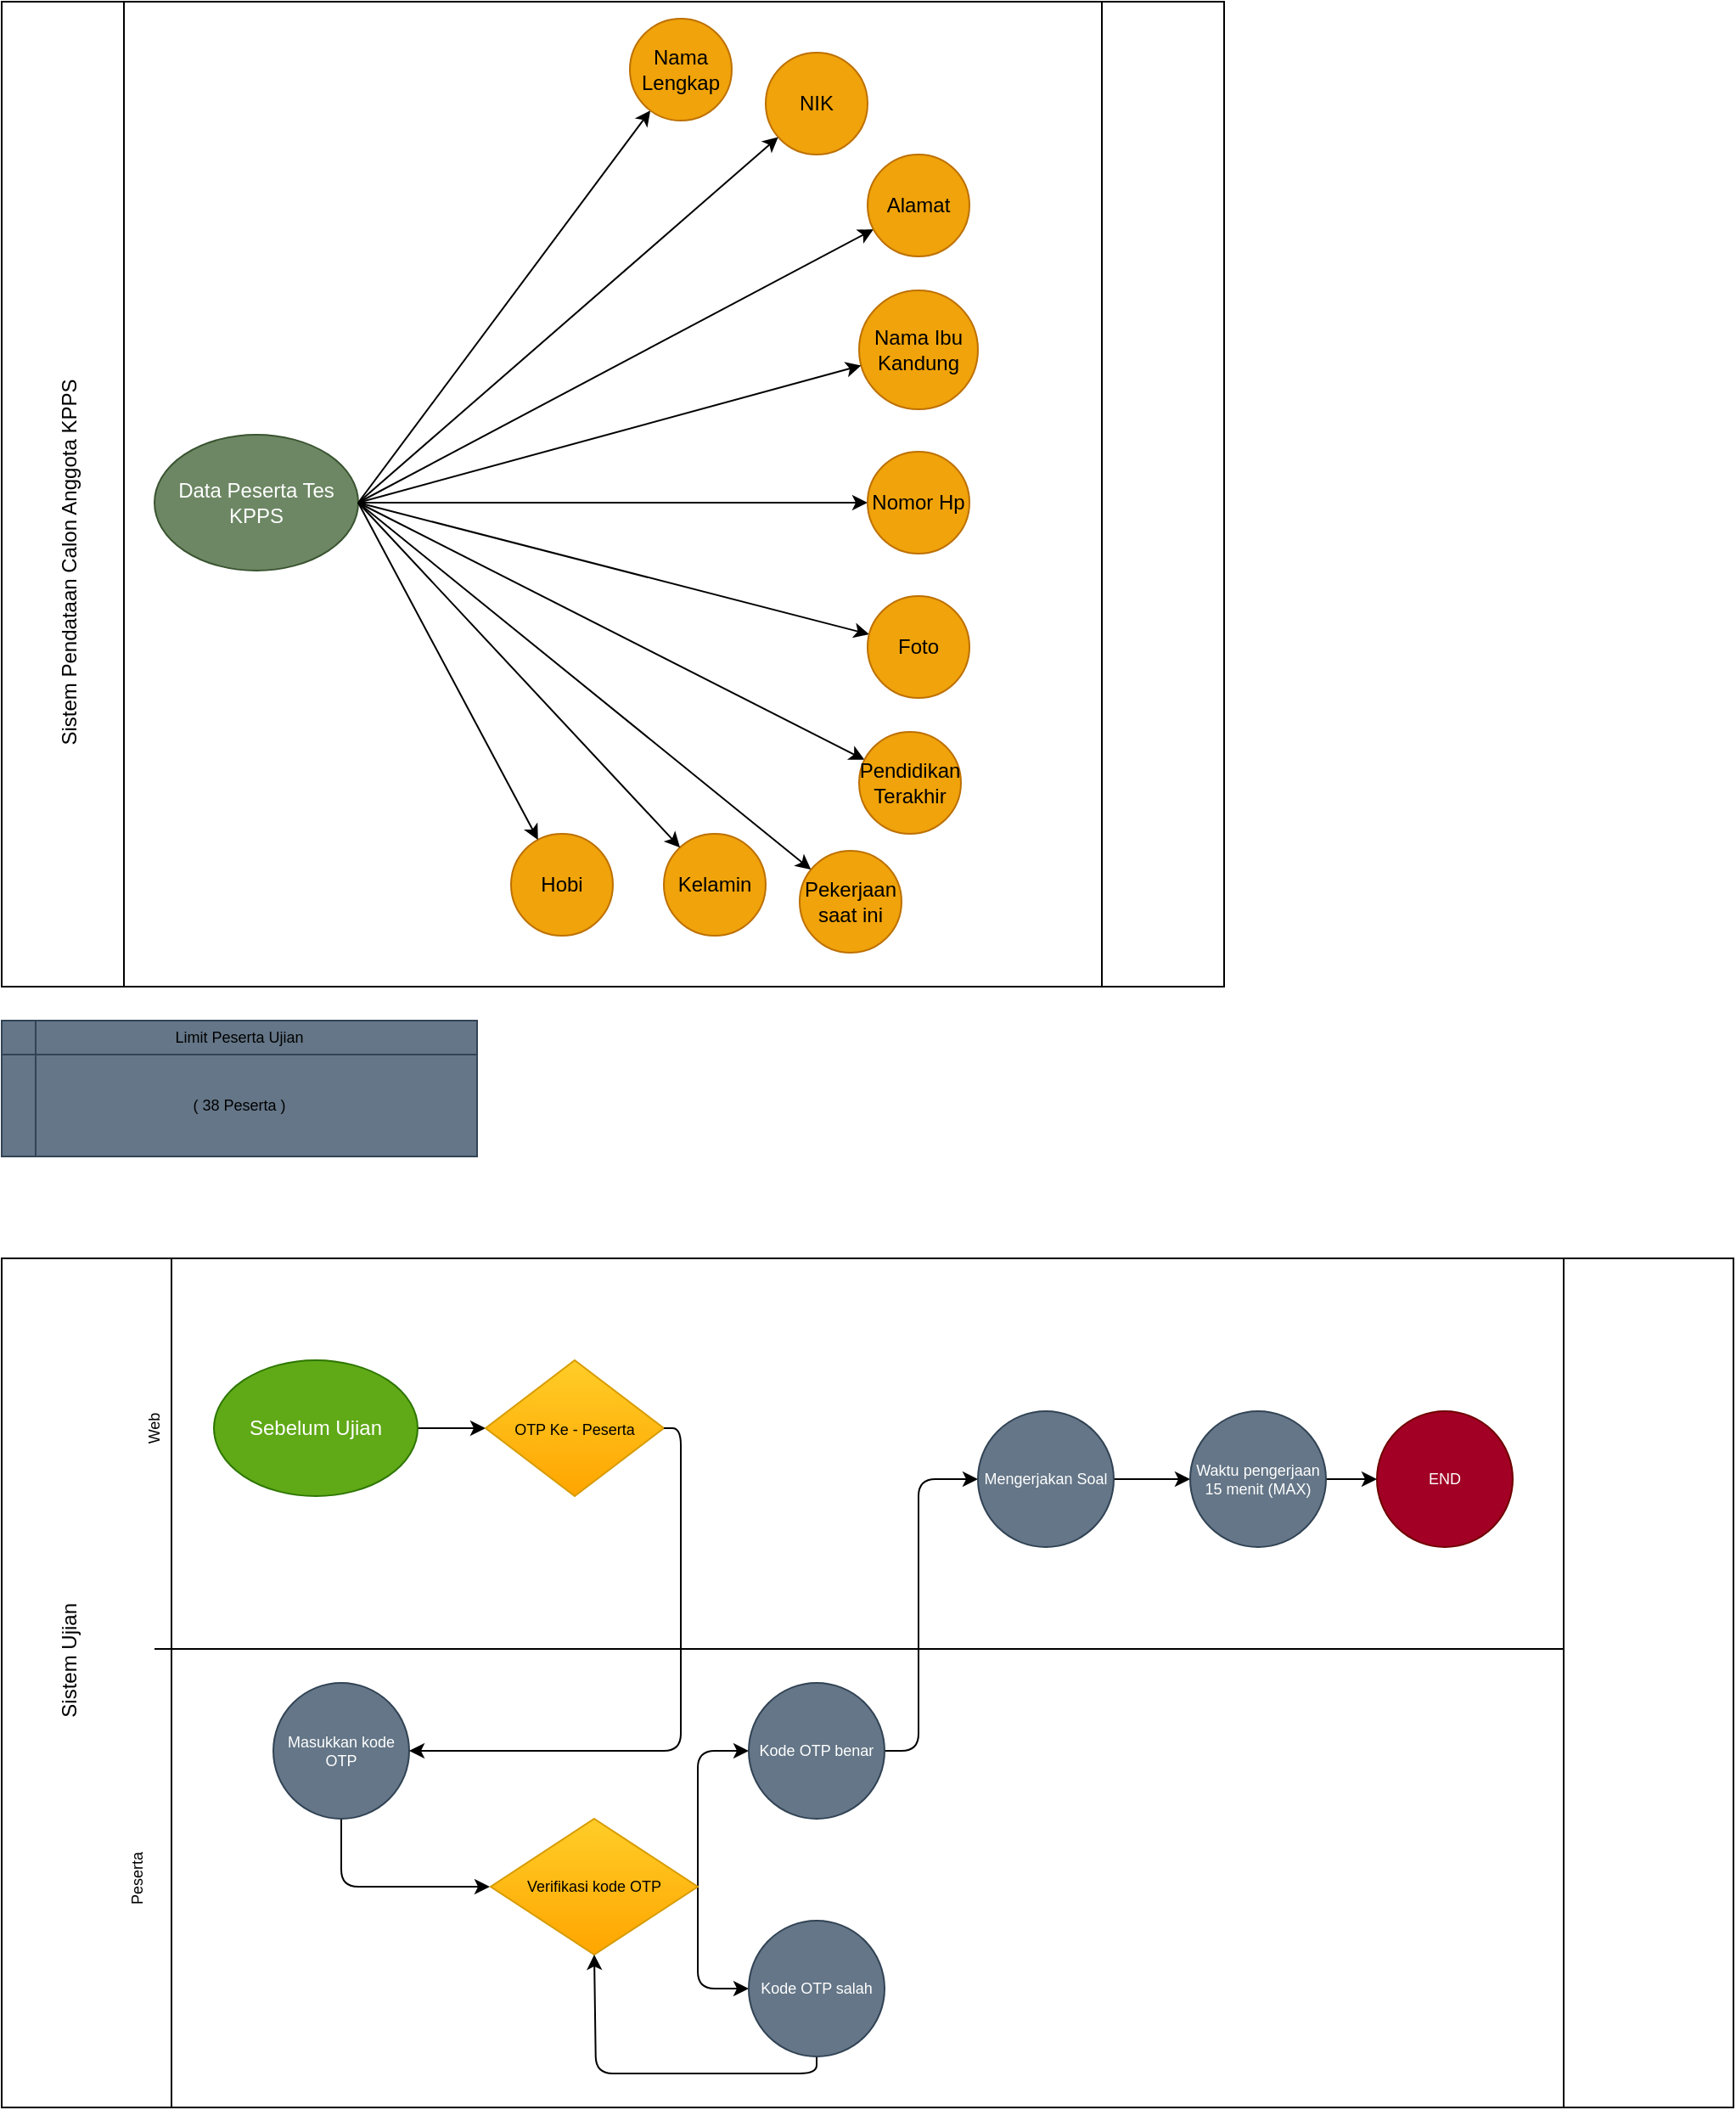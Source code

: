 <mxfile>
    <diagram id="yfPmFjLYmRcV_juz0dbN" name="Page-1">
        <mxGraphModel dx="2080" dy="1528" grid="1" gridSize="10" guides="1" tooltips="1" connect="1" arrows="1" fold="1" page="1" pageScale="1" pageWidth="850" pageHeight="1100" math="0" shadow="0">
            <root>
                <mxCell id="0"/>
                <mxCell id="1" parent="0"/>
                <mxCell id="2" value="" style="shape=process;whiteSpace=wrap;html=1;backgroundOutline=1;" vertex="1" parent="1">
                    <mxGeometry y="30" width="720" height="580" as="geometry"/>
                </mxCell>
                <mxCell id="3" value="Sistem Pendataan Calon Anggota KPPS" style="text;html=1;strokeColor=none;fillColor=none;align=center;verticalAlign=middle;whiteSpace=wrap;rounded=0;rotation=-90;" vertex="1" parent="1">
                    <mxGeometry x="-170" y="330" width="420" height="60" as="geometry"/>
                </mxCell>
                <mxCell id="7" style="edgeStyle=none;html=1;exitX=1;exitY=0.5;exitDx=0;exitDy=0;" edge="1" parent="1" source="5" target="6">
                    <mxGeometry relative="1" as="geometry"/>
                </mxCell>
                <mxCell id="5" value="Data Peserta Tes KPPS" style="ellipse;whiteSpace=wrap;html=1;fillColor=#6d8764;fontColor=#ffffff;strokeColor=#3A5431;" vertex="1" parent="1">
                    <mxGeometry x="90" y="285" width="120" height="80" as="geometry"/>
                </mxCell>
                <mxCell id="6" value="Nama Lengkap" style="ellipse;whiteSpace=wrap;html=1;aspect=fixed;fillColor=#f0a30a;fontColor=#000000;strokeColor=#BD7000;" vertex="1" parent="1">
                    <mxGeometry x="370" y="40" width="60" height="60" as="geometry"/>
                </mxCell>
                <mxCell id="11" value="NIK" style="ellipse;whiteSpace=wrap;html=1;aspect=fixed;fillColor=#f0a30a;fontColor=#000000;strokeColor=#BD7000;" vertex="1" parent="1">
                    <mxGeometry x="450" y="60" width="60" height="60" as="geometry"/>
                </mxCell>
                <mxCell id="12" style="edgeStyle=none;html=1;exitX=1;exitY=0.5;exitDx=0;exitDy=0;" edge="1" target="11" parent="1" source="5">
                    <mxGeometry relative="1" as="geometry">
                        <mxPoint x="250" y="110" as="sourcePoint"/>
                    </mxGeometry>
                </mxCell>
                <mxCell id="32" value="Nama Ibu Kandung" style="ellipse;whiteSpace=wrap;html=1;aspect=fixed;fillColor=#f0a30a;fontColor=#000000;strokeColor=#BD7000;" vertex="1" parent="1">
                    <mxGeometry x="505" y="200" width="70" height="70" as="geometry"/>
                </mxCell>
                <mxCell id="33" style="edgeStyle=none;html=1;exitX=1;exitY=0.5;exitDx=0;exitDy=0;" edge="1" target="32" parent="1" source="5">
                    <mxGeometry relative="1" as="geometry">
                        <mxPoint x="250" y="115" as="sourcePoint"/>
                    </mxGeometry>
                </mxCell>
                <mxCell id="34" style="edgeStyle=none;html=1;exitX=1;exitY=0.5;exitDx=0;exitDy=0;" edge="1" target="35" parent="1" source="5">
                    <mxGeometry relative="1" as="geometry">
                        <mxPoint x="220" y="275" as="sourcePoint"/>
                    </mxGeometry>
                </mxCell>
                <mxCell id="35" value="Nomor Hp" style="ellipse;whiteSpace=wrap;html=1;aspect=fixed;fillColor=#f0a30a;fontColor=#000000;strokeColor=#BD7000;" vertex="1" parent="1">
                    <mxGeometry x="510" y="295" width="60" height="60" as="geometry"/>
                </mxCell>
                <mxCell id="36" style="edgeStyle=none;html=1;exitX=1;exitY=0.5;exitDx=0;exitDy=0;" edge="1" target="37" parent="1" source="5">
                    <mxGeometry relative="1" as="geometry">
                        <mxPoint x="460" y="215" as="sourcePoint"/>
                    </mxGeometry>
                </mxCell>
                <mxCell id="37" value="Alamat" style="ellipse;whiteSpace=wrap;html=1;aspect=fixed;fillColor=#f0a30a;fontColor=#000000;strokeColor=#BD7000;" vertex="1" parent="1">
                    <mxGeometry x="510" y="120" width="60" height="60" as="geometry"/>
                </mxCell>
                <mxCell id="38" style="edgeStyle=none;html=1;exitX=1;exitY=0.5;exitDx=0;exitDy=0;" edge="1" target="39" parent="1" source="5">
                    <mxGeometry relative="1" as="geometry">
                        <mxPoint x="220" y="270" as="sourcePoint"/>
                    </mxGeometry>
                </mxCell>
                <mxCell id="39" value="Pendidikan Terakhir" style="ellipse;whiteSpace=wrap;html=1;aspect=fixed;fillColor=#f0a30a;fontColor=#000000;strokeColor=#BD7000;" vertex="1" parent="1">
                    <mxGeometry x="505" y="460" width="60" height="60" as="geometry"/>
                </mxCell>
                <mxCell id="40" style="edgeStyle=none;html=1;exitX=1;exitY=0.5;exitDx=0;exitDy=0;" edge="1" target="41" parent="1" source="5">
                    <mxGeometry relative="1" as="geometry">
                        <mxPoint x="220" y="430" as="sourcePoint"/>
                    </mxGeometry>
                </mxCell>
                <mxCell id="41" value="Pekerjaan saat ini" style="ellipse;whiteSpace=wrap;html=1;aspect=fixed;fillColor=#f0a30a;fontColor=#000000;strokeColor=#BD7000;" vertex="1" parent="1">
                    <mxGeometry x="470" y="530" width="60" height="60" as="geometry"/>
                </mxCell>
                <mxCell id="42" style="edgeStyle=none;html=1;exitX=1;exitY=0.5;exitDx=0;exitDy=0;" edge="1" target="43" parent="1" source="5">
                    <mxGeometry relative="1" as="geometry">
                        <mxPoint x="220" y="350" as="sourcePoint"/>
                    </mxGeometry>
                </mxCell>
                <mxCell id="43" value="Foto" style="ellipse;whiteSpace=wrap;html=1;aspect=fixed;fillColor=#f0a30a;fontColor=#000000;strokeColor=#BD7000;" vertex="1" parent="1">
                    <mxGeometry x="510" y="380" width="60" height="60" as="geometry"/>
                </mxCell>
                <mxCell id="44" value="Hobi" style="ellipse;whiteSpace=wrap;html=1;aspect=fixed;fillColor=#f0a30a;fontColor=#000000;strokeColor=#BD7000;" vertex="1" parent="1">
                    <mxGeometry x="300" y="520" width="60" height="60" as="geometry"/>
                </mxCell>
                <mxCell id="45" style="edgeStyle=none;html=1;exitX=1;exitY=0.5;exitDx=0;exitDy=0;" edge="1" target="44" parent="1" source="5">
                    <mxGeometry relative="1" as="geometry">
                        <mxPoint x="220" y="279.72" as="sourcePoint"/>
                    </mxGeometry>
                </mxCell>
                <mxCell id="46" value="Kelamin" style="ellipse;whiteSpace=wrap;html=1;aspect=fixed;fillColor=#f0a30a;fontColor=#000000;strokeColor=#BD7000;" vertex="1" parent="1">
                    <mxGeometry x="390" y="520" width="60" height="60" as="geometry"/>
                </mxCell>
                <mxCell id="47" style="edgeStyle=none;html=1;exitX=1;exitY=0.5;exitDx=0;exitDy=0;" edge="1" target="46" parent="1" source="5">
                    <mxGeometry relative="1" as="geometry">
                        <mxPoint x="290.0" y="360" as="sourcePoint"/>
                    </mxGeometry>
                </mxCell>
                <mxCell id="53" value="" style="shape=internalStorage;whiteSpace=wrap;html=1;backgroundOutline=1;fontSize=9;fillColor=#647687;fontColor=#ffffff;strokeColor=#314354;" vertex="1" parent="1">
                    <mxGeometry y="630" width="280" height="80" as="geometry"/>
                </mxCell>
                <mxCell id="54" value="Limit Peserta Ujian" style="text;html=1;strokeColor=none;fillColor=none;align=center;verticalAlign=middle;whiteSpace=wrap;rounded=0;fontSize=9;" vertex="1" parent="1">
                    <mxGeometry x="100" y="630" width="80" height="20" as="geometry"/>
                </mxCell>
                <mxCell id="55" value="( 38 Peserta )" style="text;html=1;strokeColor=none;fillColor=none;align=center;verticalAlign=middle;whiteSpace=wrap;rounded=0;fontSize=9;" vertex="1" parent="1">
                    <mxGeometry x="105" y="670" width="70" height="20" as="geometry"/>
                </mxCell>
                <mxCell id="56" value="" style="shape=process;whiteSpace=wrap;html=1;backgroundOutline=1;fontSize=9;movable=1;resizable=1;rotatable=1;deletable=1;editable=1;connectable=1;" vertex="1" parent="1">
                    <mxGeometry y="770" width="1020" height="500" as="geometry"/>
                </mxCell>
                <mxCell id="57" value="&lt;font style=&quot;font-size: 12px;&quot;&gt;Sistem Ujian&amp;nbsp;&lt;/font&gt;" style="text;html=1;strokeColor=none;fillColor=none;align=center;verticalAlign=middle;whiteSpace=wrap;rounded=0;fontSize=9;rotation=-90;" vertex="1" parent="1">
                    <mxGeometry x="-80" y="990" width="240" height="30" as="geometry"/>
                </mxCell>
                <mxCell id="74" value="" style="rounded=0;whiteSpace=wrap;html=1;fontSize=9;" vertex="1" parent="1">
                    <mxGeometry x="100" y="770" width="820" height="261.2" as="geometry"/>
                </mxCell>
                <mxCell id="66" style="edgeStyle=none;html=1;exitX=1;exitY=0.5;exitDx=0;exitDy=0;fontSize=12;" edge="1" parent="1" source="58" target="65">
                    <mxGeometry relative="1" as="geometry"/>
                </mxCell>
                <mxCell id="58" value="Sebelum Ujian" style="ellipse;whiteSpace=wrap;html=1;fontSize=12;fillColor=#60a917;fontColor=#ffffff;strokeColor=#2D7600;" vertex="1" parent="1">
                    <mxGeometry x="125" y="830" width="120" height="80" as="geometry"/>
                </mxCell>
                <mxCell id="65" value="&lt;font style=&quot;font-size: 9px;&quot;&gt;OTP Ke - Peserta&lt;/font&gt;" style="rhombus;whiteSpace=wrap;html=1;fontSize=12;fillColor=#ffcd28;gradientColor=#ffa500;strokeColor=#d79b00;" vertex="1" parent="1">
                    <mxGeometry x="285" y="830" width="105" height="80" as="geometry"/>
                </mxCell>
                <mxCell id="77" value="" style="endArrow=none;html=1;fontSize=9;entryX=0;entryY=0;entryDx=0;entryDy=0;" edge="1" parent="1" target="76">
                    <mxGeometry width="50" height="50" relative="1" as="geometry">
                        <mxPoint x="90" y="1000" as="sourcePoint"/>
                        <mxPoint x="140" y="960" as="targetPoint"/>
                    </mxGeometry>
                </mxCell>
                <mxCell id="80" value="Web" style="text;html=1;strokeColor=none;fillColor=none;align=center;verticalAlign=middle;whiteSpace=wrap;rounded=0;fontSize=9;rotation=-90;" vertex="1" parent="1">
                    <mxGeometry x="60" y="860" width="60" height="20" as="geometry"/>
                </mxCell>
                <mxCell id="76" value="" style="rounded=0;whiteSpace=wrap;html=1;fontSize=9;" vertex="1" parent="1">
                    <mxGeometry x="100" y="1000" width="820" height="270" as="geometry"/>
                </mxCell>
                <mxCell id="84" style="edgeStyle=none;html=1;exitX=0.5;exitY=1;exitDx=0;exitDy=0;fontSize=9;" edge="1" parent="1" source="68">
                    <mxGeometry relative="1" as="geometry">
                        <mxPoint x="287.5" y="1140" as="targetPoint"/>
                        <Array as="points">
                            <mxPoint x="200" y="1140"/>
                        </Array>
                    </mxGeometry>
                </mxCell>
                <mxCell id="68" value="Masukkan kode OTP" style="ellipse;whiteSpace=wrap;html=1;aspect=fixed;fontSize=9;fillColor=#647687;fontColor=#ffffff;strokeColor=#314354;" vertex="1" parent="1">
                    <mxGeometry x="160" y="1020" width="80" height="80" as="geometry"/>
                </mxCell>
                <mxCell id="69" style="edgeStyle=none;html=1;exitX=1;exitY=0.5;exitDx=0;exitDy=0;fontSize=9;" edge="1" parent="1" source="65" target="68">
                    <mxGeometry relative="1" as="geometry">
                        <Array as="points">
                            <mxPoint x="400" y="870"/>
                            <mxPoint x="400" y="1060"/>
                        </Array>
                    </mxGeometry>
                </mxCell>
                <mxCell id="81" value="Peserta" style="text;html=1;strokeColor=none;fillColor=none;align=center;verticalAlign=middle;whiteSpace=wrap;rounded=0;fontSize=9;rotation=-90;" vertex="1" parent="1">
                    <mxGeometry x="50" y="1120" width="60" height="30" as="geometry"/>
                </mxCell>
                <mxCell id="93" style="edgeStyle=none;html=1;exitX=1;exitY=0.5;exitDx=0;exitDy=0;fontSize=9;" edge="1" parent="1" source="85" target="92">
                    <mxGeometry relative="1" as="geometry">
                        <Array as="points">
                            <mxPoint x="410" y="1200"/>
                        </Array>
                    </mxGeometry>
                </mxCell>
                <mxCell id="94" style="edgeStyle=none;html=1;exitX=1;exitY=0.5;exitDx=0;exitDy=0;fontSize=9;" edge="1" parent="1" source="85" target="91">
                    <mxGeometry relative="1" as="geometry">
                        <Array as="points">
                            <mxPoint x="410" y="1060"/>
                        </Array>
                    </mxGeometry>
                </mxCell>
                <mxCell id="85" value="Verifikasi kode OTP" style="rhombus;whiteSpace=wrap;html=1;fontSize=9;fillColor=#ffcd28;gradientColor=#ffa500;strokeColor=#d79b00;" vertex="1" parent="1">
                    <mxGeometry x="288" y="1100" width="122" height="80" as="geometry"/>
                </mxCell>
                <mxCell id="101" style="edgeStyle=none;html=1;exitX=1;exitY=0.5;exitDx=0;exitDy=0;entryX=0;entryY=0.5;entryDx=0;entryDy=0;fontSize=9;" edge="1" parent="1" source="91" target="97">
                    <mxGeometry relative="1" as="geometry">
                        <Array as="points">
                            <mxPoint x="540" y="1060"/>
                            <mxPoint x="540" y="900"/>
                        </Array>
                    </mxGeometry>
                </mxCell>
                <mxCell id="91" value="Kode OTP benar" style="ellipse;whiteSpace=wrap;html=1;aspect=fixed;fontSize=9;fillColor=#647687;fontColor=#ffffff;strokeColor=#314354;" vertex="1" parent="1">
                    <mxGeometry x="440" y="1020" width="80" height="80" as="geometry"/>
                </mxCell>
                <mxCell id="96" style="edgeStyle=none;html=1;entryX=0.5;entryY=1;entryDx=0;entryDy=0;fontSize=9;" edge="1" parent="1" target="85">
                    <mxGeometry relative="1" as="geometry">
                        <mxPoint x="480" y="1240" as="sourcePoint"/>
                        <Array as="points">
                            <mxPoint x="480" y="1250"/>
                            <mxPoint x="350" y="1250"/>
                        </Array>
                    </mxGeometry>
                </mxCell>
                <mxCell id="92" value="Kode OTP salah" style="ellipse;whiteSpace=wrap;html=1;aspect=fixed;fontSize=9;fillColor=#647687;fontColor=#ffffff;strokeColor=#314354;" vertex="1" parent="1">
                    <mxGeometry x="440" y="1160" width="80" height="80" as="geometry"/>
                </mxCell>
                <mxCell id="110" style="edgeStyle=none;html=1;exitX=1;exitY=0.5;exitDx=0;exitDy=0;entryX=0;entryY=0.5;entryDx=0;entryDy=0;fontSize=9;" edge="1" parent="1" source="97" target="109">
                    <mxGeometry relative="1" as="geometry"/>
                </mxCell>
                <mxCell id="97" value="Mengerjakan Soal" style="ellipse;whiteSpace=wrap;html=1;aspect=fixed;fontSize=9;fillColor=#647687;fontColor=#ffffff;strokeColor=#314354;" vertex="1" parent="1">
                    <mxGeometry x="575" y="860" width="80" height="80" as="geometry"/>
                </mxCell>
                <mxCell id="112" style="edgeStyle=none;html=1;exitX=1;exitY=0.5;exitDx=0;exitDy=0;entryX=0;entryY=0.5;entryDx=0;entryDy=0;fontSize=9;" edge="1" parent="1" source="109" target="111">
                    <mxGeometry relative="1" as="geometry"/>
                </mxCell>
                <mxCell id="109" value="Waktu pengerjaan 15 menit (MAX)" style="ellipse;whiteSpace=wrap;html=1;aspect=fixed;fontSize=9;fillColor=#647687;fontColor=#ffffff;strokeColor=#314354;" vertex="1" parent="1">
                    <mxGeometry x="700" y="860" width="80" height="80" as="geometry"/>
                </mxCell>
                <mxCell id="111" value="END" style="ellipse;whiteSpace=wrap;html=1;aspect=fixed;fontSize=9;fillColor=#a20025;fontColor=#ffffff;strokeColor=#6F0000;" vertex="1" parent="1">
                    <mxGeometry x="810" y="860" width="80" height="80" as="geometry"/>
                </mxCell>
            </root>
        </mxGraphModel>
    </diagram>
</mxfile>
